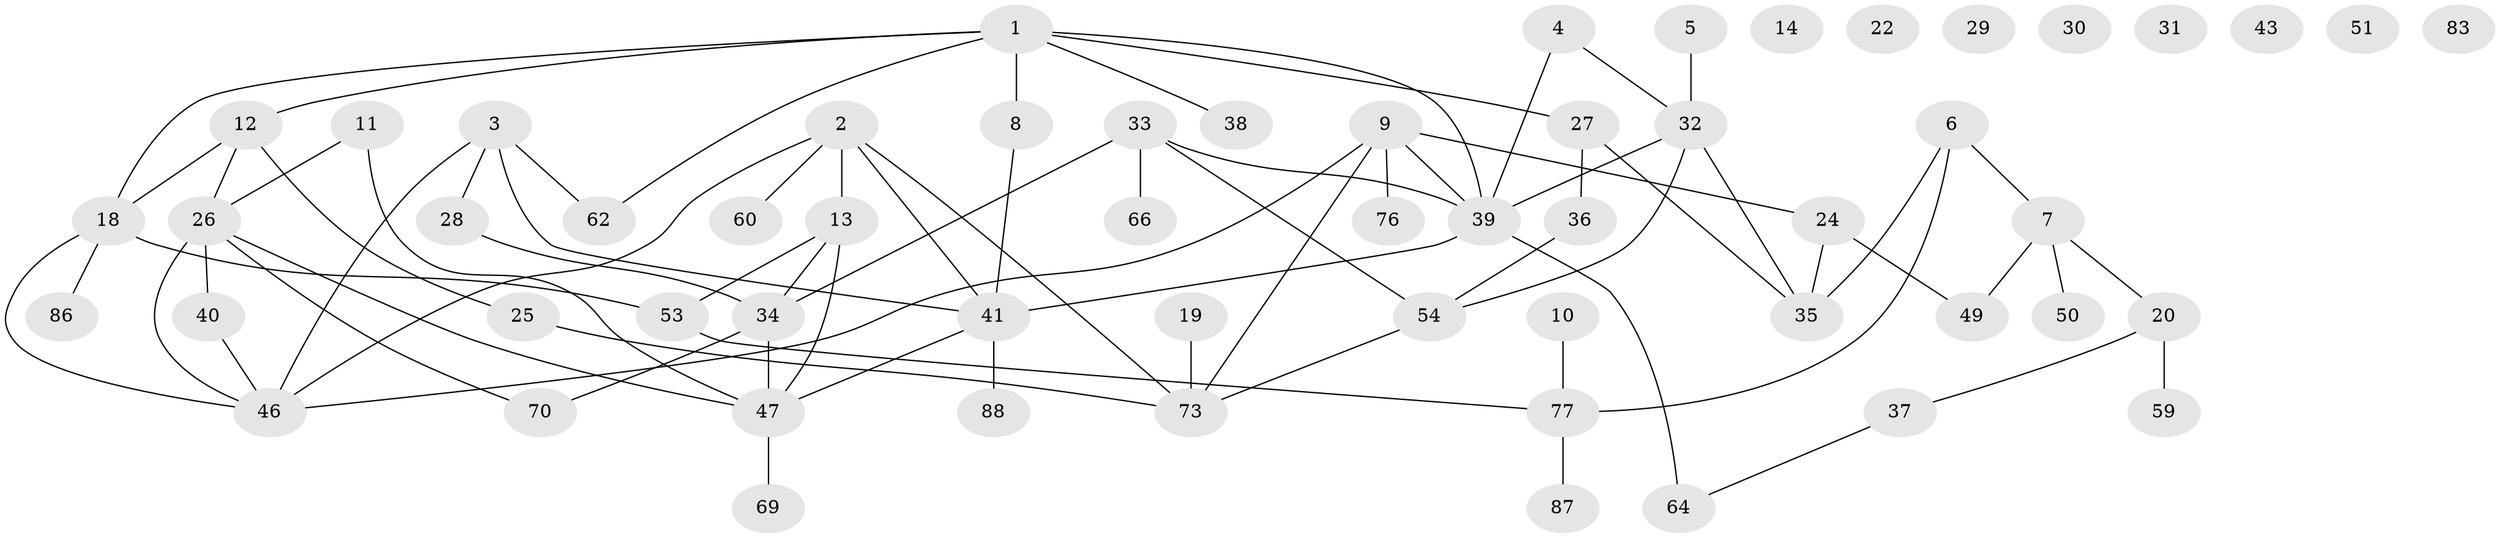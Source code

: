 // original degree distribution, {6: 0.022727272727272728, 5: 0.06818181818181818, 3: 0.18181818181818182, 2: 0.29545454545454547, 4: 0.125, 1: 0.2159090909090909, 0: 0.07954545454545454, 7: 0.011363636363636364}
// Generated by graph-tools (version 1.1) at 2025/41/03/06/25 10:41:22]
// undirected, 58 vertices, 76 edges
graph export_dot {
graph [start="1"]
  node [color=gray90,style=filled];
  1 [super="+16"];
  2 [super="+42"];
  3 [super="+48"];
  4;
  5 [super="+23"];
  6;
  7 [super="+15"];
  8;
  9 [super="+61"];
  10;
  11;
  12 [super="+17"];
  13 [super="+44"];
  14;
  18 [super="+21"];
  19;
  20 [super="+67"];
  22 [super="+78"];
  24 [super="+75"];
  25 [super="+57"];
  26 [super="+71"];
  27 [super="+65"];
  28;
  29;
  30;
  31;
  32 [super="+55"];
  33 [super="+68"];
  34 [super="+80"];
  35 [super="+45"];
  36;
  37 [super="+79"];
  38;
  39 [super="+84"];
  40;
  41 [super="+58"];
  43;
  46 [super="+52"];
  47 [super="+63"];
  49;
  50;
  51;
  53 [super="+81"];
  54 [super="+56"];
  59 [super="+82"];
  60;
  62;
  64;
  66;
  69 [super="+72"];
  70;
  73 [super="+74"];
  76;
  77 [super="+85"];
  83;
  86;
  87;
  88;
  1 -- 8;
  1 -- 12;
  1 -- 18;
  1 -- 38;
  1 -- 62;
  1 -- 27;
  1 -- 39;
  2 -- 13;
  2 -- 41;
  2 -- 73;
  2 -- 60;
  2 -- 46;
  3 -- 28;
  3 -- 41;
  3 -- 62;
  3 -- 46;
  4 -- 32;
  4 -- 39;
  5 -- 32;
  6 -- 7;
  6 -- 35;
  6 -- 77;
  7 -- 20;
  7 -- 50;
  7 -- 49;
  8 -- 41;
  9 -- 24;
  9 -- 73;
  9 -- 39;
  9 -- 46;
  9 -- 76;
  10 -- 77;
  11 -- 47;
  11 -- 26;
  12 -- 18;
  12 -- 25;
  12 -- 26;
  13 -- 53;
  13 -- 34;
  13 -- 47;
  18 -- 86;
  18 -- 46;
  18 -- 53;
  19 -- 73;
  20 -- 59;
  20 -- 37;
  24 -- 49;
  24 -- 35;
  25 -- 73;
  26 -- 46;
  26 -- 70;
  26 -- 40;
  26 -- 47;
  27 -- 36;
  27 -- 35;
  28 -- 34;
  32 -- 54;
  32 -- 39;
  32 -- 35;
  33 -- 34;
  33 -- 66;
  33 -- 39;
  33 -- 54;
  34 -- 70;
  34 -- 47;
  36 -- 54;
  37 -- 64;
  39 -- 64;
  39 -- 41;
  40 -- 46;
  41 -- 47;
  41 -- 88;
  47 -- 69;
  53 -- 77;
  54 -- 73;
  77 -- 87;
}
